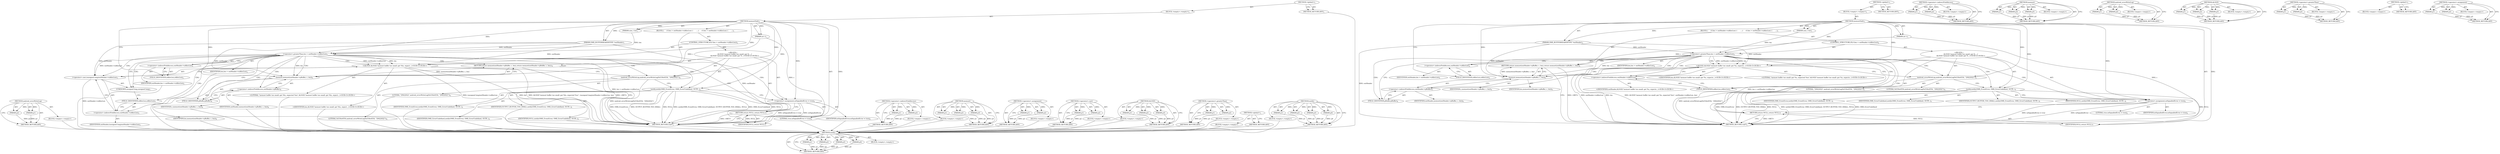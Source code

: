 digraph "&lt;operator&gt;.assignment" {
vulnerable_98 [label=<(METHOD,android_errorWriteLog)>];
vulnerable_99 [label=<(PARAM,p1)>];
vulnerable_100 [label=<(PARAM,p2)>];
vulnerable_101 [label=<(BLOCK,&lt;empty&gt;,&lt;empty&gt;)>];
vulnerable_102 [label=<(METHOD_RETURN,ANY)>];
vulnerable_6 [label=<(METHOD,&lt;global&gt;)<SUB>1</SUB>>];
vulnerable_7 [label=<(BLOCK,&lt;empty&gt;,&lt;empty&gt;)<SUB>1</SUB>>];
vulnerable_8 [label=<(METHOD,memsetSafe)<SUB>1</SUB>>];
vulnerable_9 [label=<(PARAM,OMX_BUFFERHEADERTYPE *outHeader)<SUB>1</SUB>>];
vulnerable_10 [label=<(PARAM,int c)<SUB>1</SUB>>];
vulnerable_11 [label=<(PARAM,size_t len)<SUB>1</SUB>>];
vulnerable_12 [label=<(BLOCK,{
     if (len &gt; outHeader-&gt;nAllocLen) {
      ...,{
     if (len &gt; outHeader-&gt;nAllocLen) {
      ...)<SUB>1</SUB>>];
vulnerable_13 [label=<(CONTROL_STRUCTURE,IF,if (len &gt; outHeader-&gt;nAllocLen))<SUB>2</SUB>>];
vulnerable_14 [label=<(&lt;operator&gt;.greaterThan,len &gt; outHeader-&gt;nAllocLen)<SUB>2</SUB>>];
vulnerable_15 [label=<(IDENTIFIER,len,len &gt; outHeader-&gt;nAllocLen)<SUB>2</SUB>>];
vulnerable_16 [label=<(&lt;operator&gt;.indirectFieldAccess,outHeader-&gt;nAllocLen)<SUB>2</SUB>>];
vulnerable_17 [label=<(IDENTIFIER,outHeader,len &gt; outHeader-&gt;nAllocLen)<SUB>2</SUB>>];
vulnerable_18 [label=<(FIELD_IDENTIFIER,nAllocLen,nAllocLen)<SUB>2</SUB>>];
vulnerable_19 [label="<(BLOCK,{
        ALOGE(&quot;memset buffer too small: got %...,{
        ALOGE(&quot;memset buffer too small: got %...)<SUB>2</SUB>>"];
vulnerable_20 [label="<(ALOGE,ALOGE(&quot;memset buffer too small: got %lu, expect...)<SUB>3</SUB>>"];
vulnerable_21 [label="<(LITERAL,&quot;memset buffer too small: got %lu, expected %zu&quot;,ALOGE(&quot;memset buffer too small: got %lu, expect...)<SUB>3</SUB>>"];
vulnerable_22 [label=<(&lt;operator&gt;.cast,(unsigned long)outHeader-&gt;nAllocLen)<SUB>3</SUB>>];
vulnerable_23 [label=<(UNKNOWN,unsigned long,unsigned long)<SUB>3</SUB>>];
vulnerable_24 [label=<(&lt;operator&gt;.indirectFieldAccess,outHeader-&gt;nAllocLen)<SUB>3</SUB>>];
vulnerable_25 [label=<(IDENTIFIER,outHeader,(unsigned long)outHeader-&gt;nAllocLen)<SUB>3</SUB>>];
vulnerable_26 [label=<(FIELD_IDENTIFIER,nAllocLen,nAllocLen)<SUB>3</SUB>>];
vulnerable_27 [label="<(IDENTIFIER,len,ALOGE(&quot;memset buffer too small: got %lu, expect...)<SUB>3</SUB>>"];
vulnerable_28 [label=<(android_errorWriteLog,android_errorWriteLog(0x534e4554, &quot;29422022&quot;))<SUB>4</SUB>>];
vulnerable_29 [label=<(LITERAL,0x534e4554,android_errorWriteLog(0x534e4554, &quot;29422022&quot;))<SUB>4</SUB>>];
vulnerable_30 [label=<(LITERAL,&quot;29422022&quot;,android_errorWriteLog(0x534e4554, &quot;29422022&quot;))<SUB>4</SUB>>];
vulnerable_31 [label=<(notify,notify(OMX_EventError, OMX_ErrorUndefined, OUTP...)<SUB>5</SUB>>];
vulnerable_32 [label=<(IDENTIFIER,OMX_EventError,notify(OMX_EventError, OMX_ErrorUndefined, OUTP...)<SUB>5</SUB>>];
vulnerable_33 [label=<(IDENTIFIER,OMX_ErrorUndefined,notify(OMX_EventError, OMX_ErrorUndefined, OUTP...)<SUB>5</SUB>>];
vulnerable_34 [label=<(IDENTIFIER,OUTPUT_BUFFER_TOO_SMALL,notify(OMX_EventError, OMX_ErrorUndefined, OUTP...)<SUB>5</SUB>>];
vulnerable_35 [label=<(IDENTIFIER,NULL,notify(OMX_EventError, OMX_ErrorUndefined, OUTP...)<SUB>5</SUB>>];
vulnerable_36 [label=<(&lt;operator&gt;.assignment,mSignalledError = true)<SUB>6</SUB>>];
vulnerable_37 [label=<(IDENTIFIER,mSignalledError,mSignalledError = true)<SUB>6</SUB>>];
vulnerable_38 [label=<(LITERAL,true,mSignalledError = true)<SUB>6</SUB>>];
vulnerable_39 [label=<(RETURN,return NULL;,return NULL;)<SUB>7</SUB>>];
vulnerable_40 [label=<(IDENTIFIER,NULL,return NULL;)<SUB>7</SUB>>];
vulnerable_41 [label=<(RETURN,return memset(outHeader-&gt;pBuffer, c, len);,return memset(outHeader-&gt;pBuffer, c, len);)<SUB>9</SUB>>];
vulnerable_42 [label=<(memset,memset(outHeader-&gt;pBuffer, c, len))<SUB>9</SUB>>];
vulnerable_43 [label=<(&lt;operator&gt;.indirectFieldAccess,outHeader-&gt;pBuffer)<SUB>9</SUB>>];
vulnerable_44 [label=<(IDENTIFIER,outHeader,memset(outHeader-&gt;pBuffer, c, len))<SUB>9</SUB>>];
vulnerable_45 [label=<(FIELD_IDENTIFIER,pBuffer,pBuffer)<SUB>9</SUB>>];
vulnerable_46 [label=<(IDENTIFIER,c,memset(outHeader-&gt;pBuffer, c, len))<SUB>9</SUB>>];
vulnerable_47 [label=<(IDENTIFIER,len,memset(outHeader-&gt;pBuffer, c, len))<SUB>9</SUB>>];
vulnerable_48 [label=<(METHOD_RETURN,void*)<SUB>1</SUB>>];
vulnerable_50 [label=<(METHOD_RETURN,ANY)<SUB>1</SUB>>];
vulnerable_82 [label=<(METHOD,&lt;operator&gt;.indirectFieldAccess)>];
vulnerable_83 [label=<(PARAM,p1)>];
vulnerable_84 [label=<(PARAM,p2)>];
vulnerable_85 [label=<(BLOCK,&lt;empty&gt;,&lt;empty&gt;)>];
vulnerable_86 [label=<(METHOD_RETURN,ANY)>];
vulnerable_115 [label=<(METHOD,memset)>];
vulnerable_116 [label=<(PARAM,p1)>];
vulnerable_117 [label=<(PARAM,p2)>];
vulnerable_118 [label=<(PARAM,p3)>];
vulnerable_119 [label=<(BLOCK,&lt;empty&gt;,&lt;empty&gt;)>];
vulnerable_120 [label=<(METHOD_RETURN,ANY)>];
vulnerable_110 [label=<(METHOD,&lt;operator&gt;.assignment)>];
vulnerable_111 [label=<(PARAM,p1)>];
vulnerable_112 [label=<(PARAM,p2)>];
vulnerable_113 [label=<(BLOCK,&lt;empty&gt;,&lt;empty&gt;)>];
vulnerable_114 [label=<(METHOD_RETURN,ANY)>];
vulnerable_93 [label=<(METHOD,&lt;operator&gt;.cast)>];
vulnerable_94 [label=<(PARAM,p1)>];
vulnerable_95 [label=<(PARAM,p2)>];
vulnerable_96 [label=<(BLOCK,&lt;empty&gt;,&lt;empty&gt;)>];
vulnerable_97 [label=<(METHOD_RETURN,ANY)>];
vulnerable_87 [label=<(METHOD,ALOGE)>];
vulnerable_88 [label=<(PARAM,p1)>];
vulnerable_89 [label=<(PARAM,p2)>];
vulnerable_90 [label=<(PARAM,p3)>];
vulnerable_91 [label=<(BLOCK,&lt;empty&gt;,&lt;empty&gt;)>];
vulnerable_92 [label=<(METHOD_RETURN,ANY)>];
vulnerable_77 [label=<(METHOD,&lt;operator&gt;.greaterThan)>];
vulnerable_78 [label=<(PARAM,p1)>];
vulnerable_79 [label=<(PARAM,p2)>];
vulnerable_80 [label=<(BLOCK,&lt;empty&gt;,&lt;empty&gt;)>];
vulnerable_81 [label=<(METHOD_RETURN,ANY)>];
vulnerable_71 [label=<(METHOD,&lt;global&gt;)<SUB>1</SUB>>];
vulnerable_72 [label=<(BLOCK,&lt;empty&gt;,&lt;empty&gt;)>];
vulnerable_73 [label=<(METHOD_RETURN,ANY)>];
vulnerable_103 [label=<(METHOD,notify)>];
vulnerable_104 [label=<(PARAM,p1)>];
vulnerable_105 [label=<(PARAM,p2)>];
vulnerable_106 [label=<(PARAM,p3)>];
vulnerable_107 [label=<(PARAM,p4)>];
vulnerable_108 [label=<(BLOCK,&lt;empty&gt;,&lt;empty&gt;)>];
vulnerable_109 [label=<(METHOD_RETURN,ANY)>];
fixed_96 [label=<(METHOD,notify)>];
fixed_97 [label=<(PARAM,p1)>];
fixed_98 [label=<(PARAM,p2)>];
fixed_99 [label=<(PARAM,p3)>];
fixed_100 [label=<(PARAM,p4)>];
fixed_101 [label=<(BLOCK,&lt;empty&gt;,&lt;empty&gt;)>];
fixed_102 [label=<(METHOD_RETURN,ANY)>];
fixed_6 [label=<(METHOD,&lt;global&gt;)<SUB>1</SUB>>];
fixed_7 [label=<(BLOCK,&lt;empty&gt;,&lt;empty&gt;)<SUB>1</SUB>>];
fixed_8 [label=<(METHOD,memsetSafe)<SUB>1</SUB>>];
fixed_9 [label=<(PARAM,OMX_BUFFERHEADERTYPE *outHeader)<SUB>1</SUB>>];
fixed_10 [label=<(PARAM,int c)<SUB>1</SUB>>];
fixed_11 [label=<(PARAM,size_t len)<SUB>1</SUB>>];
fixed_12 [label=<(BLOCK,{
     if (len &gt; outHeader-&gt;nAllocLen) {
      ...,{
     if (len &gt; outHeader-&gt;nAllocLen) {
      ...)<SUB>1</SUB>>];
fixed_13 [label=<(CONTROL_STRUCTURE,IF,if (len &gt; outHeader-&gt;nAllocLen))<SUB>2</SUB>>];
fixed_14 [label=<(&lt;operator&gt;.greaterThan,len &gt; outHeader-&gt;nAllocLen)<SUB>2</SUB>>];
fixed_15 [label=<(IDENTIFIER,len,len &gt; outHeader-&gt;nAllocLen)<SUB>2</SUB>>];
fixed_16 [label=<(&lt;operator&gt;.indirectFieldAccess,outHeader-&gt;nAllocLen)<SUB>2</SUB>>];
fixed_17 [label=<(IDENTIFIER,outHeader,len &gt; outHeader-&gt;nAllocLen)<SUB>2</SUB>>];
fixed_18 [label=<(FIELD_IDENTIFIER,nAllocLen,nAllocLen)<SUB>2</SUB>>];
fixed_19 [label="<(BLOCK,{
        ALOGE(&quot;memset buffer too small: got %...,{
        ALOGE(&quot;memset buffer too small: got %...)<SUB>2</SUB>>"];
fixed_20 [label="<(ALOGE,ALOGE(&quot;memset buffer too small: got %u, expecte...)<SUB>3</SUB>>"];
fixed_21 [label="<(LITERAL,&quot;memset buffer too small: got %u, expected %zu&quot;,ALOGE(&quot;memset buffer too small: got %u, expecte...)<SUB>3</SUB>>"];
fixed_22 [label=<(&lt;operator&gt;.indirectFieldAccess,outHeader-&gt;nAllocLen)<SUB>3</SUB>>];
fixed_23 [label="<(IDENTIFIER,outHeader,ALOGE(&quot;memset buffer too small: got %u, expecte...)<SUB>3</SUB>>"];
fixed_24 [label=<(FIELD_IDENTIFIER,nAllocLen,nAllocLen)<SUB>3</SUB>>];
fixed_25 [label="<(IDENTIFIER,len,ALOGE(&quot;memset buffer too small: got %u, expecte...)<SUB>3</SUB>>"];
fixed_26 [label=<(android_errorWriteLog,android_errorWriteLog(0x534e4554, &quot;29422022&quot;))<SUB>4</SUB>>];
fixed_27 [label=<(LITERAL,0x534e4554,android_errorWriteLog(0x534e4554, &quot;29422022&quot;))<SUB>4</SUB>>];
fixed_28 [label=<(LITERAL,&quot;29422022&quot;,android_errorWriteLog(0x534e4554, &quot;29422022&quot;))<SUB>4</SUB>>];
fixed_29 [label=<(notify,notify(OMX_EventError, OMX_ErrorUndefined, OUTP...)<SUB>5</SUB>>];
fixed_30 [label=<(IDENTIFIER,OMX_EventError,notify(OMX_EventError, OMX_ErrorUndefined, OUTP...)<SUB>5</SUB>>];
fixed_31 [label=<(IDENTIFIER,OMX_ErrorUndefined,notify(OMX_EventError, OMX_ErrorUndefined, OUTP...)<SUB>5</SUB>>];
fixed_32 [label=<(IDENTIFIER,OUTPUT_BUFFER_TOO_SMALL,notify(OMX_EventError, OMX_ErrorUndefined, OUTP...)<SUB>5</SUB>>];
fixed_33 [label=<(IDENTIFIER,NULL,notify(OMX_EventError, OMX_ErrorUndefined, OUTP...)<SUB>5</SUB>>];
fixed_34 [label=<(&lt;operator&gt;.assignment,mSignalledError = true)<SUB>6</SUB>>];
fixed_35 [label=<(IDENTIFIER,mSignalledError,mSignalledError = true)<SUB>6</SUB>>];
fixed_36 [label=<(LITERAL,true,mSignalledError = true)<SUB>6</SUB>>];
fixed_37 [label=<(RETURN,return NULL;,return NULL;)<SUB>7</SUB>>];
fixed_38 [label=<(IDENTIFIER,NULL,return NULL;)<SUB>7</SUB>>];
fixed_39 [label=<(RETURN,return memset(outHeader-&gt;pBuffer, c, len);,return memset(outHeader-&gt;pBuffer, c, len);)<SUB>9</SUB>>];
fixed_40 [label=<(memset,memset(outHeader-&gt;pBuffer, c, len))<SUB>9</SUB>>];
fixed_41 [label=<(&lt;operator&gt;.indirectFieldAccess,outHeader-&gt;pBuffer)<SUB>9</SUB>>];
fixed_42 [label=<(IDENTIFIER,outHeader,memset(outHeader-&gt;pBuffer, c, len))<SUB>9</SUB>>];
fixed_43 [label=<(FIELD_IDENTIFIER,pBuffer,pBuffer)<SUB>9</SUB>>];
fixed_44 [label=<(IDENTIFIER,c,memset(outHeader-&gt;pBuffer, c, len))<SUB>9</SUB>>];
fixed_45 [label=<(IDENTIFIER,len,memset(outHeader-&gt;pBuffer, c, len))<SUB>9</SUB>>];
fixed_46 [label=<(METHOD_RETURN,void*)<SUB>1</SUB>>];
fixed_48 [label=<(METHOD_RETURN,ANY)<SUB>1</SUB>>];
fixed_80 [label=<(METHOD,&lt;operator&gt;.indirectFieldAccess)>];
fixed_81 [label=<(PARAM,p1)>];
fixed_82 [label=<(PARAM,p2)>];
fixed_83 [label=<(BLOCK,&lt;empty&gt;,&lt;empty&gt;)>];
fixed_84 [label=<(METHOD_RETURN,ANY)>];
fixed_108 [label=<(METHOD,memset)>];
fixed_109 [label=<(PARAM,p1)>];
fixed_110 [label=<(PARAM,p2)>];
fixed_111 [label=<(PARAM,p3)>];
fixed_112 [label=<(BLOCK,&lt;empty&gt;,&lt;empty&gt;)>];
fixed_113 [label=<(METHOD_RETURN,ANY)>];
fixed_91 [label=<(METHOD,android_errorWriteLog)>];
fixed_92 [label=<(PARAM,p1)>];
fixed_93 [label=<(PARAM,p2)>];
fixed_94 [label=<(BLOCK,&lt;empty&gt;,&lt;empty&gt;)>];
fixed_95 [label=<(METHOD_RETURN,ANY)>];
fixed_85 [label=<(METHOD,ALOGE)>];
fixed_86 [label=<(PARAM,p1)>];
fixed_87 [label=<(PARAM,p2)>];
fixed_88 [label=<(PARAM,p3)>];
fixed_89 [label=<(BLOCK,&lt;empty&gt;,&lt;empty&gt;)>];
fixed_90 [label=<(METHOD_RETURN,ANY)>];
fixed_75 [label=<(METHOD,&lt;operator&gt;.greaterThan)>];
fixed_76 [label=<(PARAM,p1)>];
fixed_77 [label=<(PARAM,p2)>];
fixed_78 [label=<(BLOCK,&lt;empty&gt;,&lt;empty&gt;)>];
fixed_79 [label=<(METHOD_RETURN,ANY)>];
fixed_69 [label=<(METHOD,&lt;global&gt;)<SUB>1</SUB>>];
fixed_70 [label=<(BLOCK,&lt;empty&gt;,&lt;empty&gt;)>];
fixed_71 [label=<(METHOD_RETURN,ANY)>];
fixed_103 [label=<(METHOD,&lt;operator&gt;.assignment)>];
fixed_104 [label=<(PARAM,p1)>];
fixed_105 [label=<(PARAM,p2)>];
fixed_106 [label=<(BLOCK,&lt;empty&gt;,&lt;empty&gt;)>];
fixed_107 [label=<(METHOD_RETURN,ANY)>];
vulnerable_98 -> vulnerable_99  [key=0, label="AST: "];
vulnerable_98 -> vulnerable_99  [key=1, label="DDG: "];
vulnerable_98 -> vulnerable_101  [key=0, label="AST: "];
vulnerable_98 -> vulnerable_100  [key=0, label="AST: "];
vulnerable_98 -> vulnerable_100  [key=1, label="DDG: "];
vulnerable_98 -> vulnerable_102  [key=0, label="AST: "];
vulnerable_98 -> vulnerable_102  [key=1, label="CFG: "];
vulnerable_99 -> vulnerable_102  [key=0, label="DDG: p1"];
vulnerable_100 -> vulnerable_102  [key=0, label="DDG: p2"];
vulnerable_101 -> fixed_96  [key=0];
vulnerable_102 -> fixed_96  [key=0];
vulnerable_6 -> vulnerable_7  [key=0, label="AST: "];
vulnerable_6 -> vulnerable_50  [key=0, label="AST: "];
vulnerable_6 -> vulnerable_50  [key=1, label="CFG: "];
vulnerable_7 -> vulnerable_8  [key=0, label="AST: "];
vulnerable_8 -> vulnerable_9  [key=0, label="AST: "];
vulnerable_8 -> vulnerable_9  [key=1, label="DDG: "];
vulnerable_8 -> vulnerable_10  [key=0, label="AST: "];
vulnerable_8 -> vulnerable_10  [key=1, label="DDG: "];
vulnerable_8 -> vulnerable_11  [key=0, label="AST: "];
vulnerable_8 -> vulnerable_11  [key=1, label="DDG: "];
vulnerable_8 -> vulnerable_12  [key=0, label="AST: "];
vulnerable_8 -> vulnerable_48  [key=0, label="AST: "];
vulnerable_8 -> vulnerable_18  [key=0, label="CFG: "];
vulnerable_8 -> vulnerable_14  [key=0, label="DDG: "];
vulnerable_8 -> vulnerable_36  [key=0, label="DDG: "];
vulnerable_8 -> vulnerable_42  [key=0, label="DDG: "];
vulnerable_8 -> vulnerable_20  [key=0, label="DDG: "];
vulnerable_8 -> vulnerable_28  [key=0, label="DDG: "];
vulnerable_8 -> vulnerable_31  [key=0, label="DDG: "];
vulnerable_8 -> vulnerable_40  [key=0, label="DDG: "];
vulnerable_9 -> vulnerable_48  [key=0, label="DDG: outHeader"];
vulnerable_9 -> vulnerable_14  [key=0, label="DDG: outHeader"];
vulnerable_9 -> vulnerable_42  [key=0, label="DDG: outHeader"];
vulnerable_9 -> vulnerable_20  [key=0, label="DDG: outHeader"];
vulnerable_9 -> vulnerable_22  [key=0, label="DDG: outHeader"];
vulnerable_10 -> vulnerable_48  [key=0, label="DDG: c"];
vulnerable_10 -> vulnerable_42  [key=0, label="DDG: c"];
vulnerable_11 -> vulnerable_14  [key=0, label="DDG: len"];
vulnerable_12 -> vulnerable_13  [key=0, label="AST: "];
vulnerable_12 -> vulnerable_41  [key=0, label="AST: "];
vulnerable_13 -> vulnerable_14  [key=0, label="AST: "];
vulnerable_13 -> vulnerable_19  [key=0, label="AST: "];
vulnerable_14 -> vulnerable_15  [key=0, label="AST: "];
vulnerable_14 -> vulnerable_16  [key=0, label="AST: "];
vulnerable_14 -> vulnerable_23  [key=0, label="CFG: "];
vulnerable_14 -> vulnerable_23  [key=1, label="CDG: "];
vulnerable_14 -> vulnerable_45  [key=0, label="CFG: "];
vulnerable_14 -> vulnerable_45  [key=1, label="CDG: "];
vulnerable_14 -> vulnerable_48  [key=0, label="DDG: len &gt; outHeader-&gt;nAllocLen"];
vulnerable_14 -> vulnerable_42  [key=0, label="DDG: len"];
vulnerable_14 -> vulnerable_42  [key=1, label="CDG: "];
vulnerable_14 -> vulnerable_20  [key=0, label="DDG: outHeader-&gt;nAllocLen"];
vulnerable_14 -> vulnerable_20  [key=1, label="DDG: len"];
vulnerable_14 -> vulnerable_20  [key=2, label="CDG: "];
vulnerable_14 -> vulnerable_22  [key=0, label="DDG: outHeader-&gt;nAllocLen"];
vulnerable_14 -> vulnerable_22  [key=1, label="CDG: "];
vulnerable_14 -> vulnerable_24  [key=0, label="CDG: "];
vulnerable_14 -> vulnerable_26  [key=0, label="CDG: "];
vulnerable_14 -> vulnerable_28  [key=0, label="CDG: "];
vulnerable_14 -> vulnerable_36  [key=0, label="CDG: "];
vulnerable_14 -> vulnerable_41  [key=0, label="CDG: "];
vulnerable_14 -> vulnerable_39  [key=0, label="CDG: "];
vulnerable_14 -> vulnerable_31  [key=0, label="CDG: "];
vulnerable_14 -> vulnerable_43  [key=0, label="CDG: "];
vulnerable_15 -> fixed_96  [key=0];
vulnerable_16 -> vulnerable_17  [key=0, label="AST: "];
vulnerable_16 -> vulnerable_18  [key=0, label="AST: "];
vulnerable_16 -> vulnerable_14  [key=0, label="CFG: "];
vulnerable_17 -> fixed_96  [key=0];
vulnerable_18 -> vulnerable_16  [key=0, label="CFG: "];
vulnerable_19 -> vulnerable_20  [key=0, label="AST: "];
vulnerable_19 -> vulnerable_28  [key=0, label="AST: "];
vulnerable_19 -> vulnerable_31  [key=0, label="AST: "];
vulnerable_19 -> vulnerable_36  [key=0, label="AST: "];
vulnerable_19 -> vulnerable_39  [key=0, label="AST: "];
vulnerable_20 -> vulnerable_21  [key=0, label="AST: "];
vulnerable_20 -> vulnerable_22  [key=0, label="AST: "];
vulnerable_20 -> vulnerable_27  [key=0, label="AST: "];
vulnerable_20 -> vulnerable_28  [key=0, label="CFG: "];
vulnerable_20 -> vulnerable_48  [key=0, label="DDG: (unsigned long)outHeader-&gt;nAllocLen"];
vulnerable_20 -> vulnerable_48  [key=1, label="DDG: len"];
vulnerable_20 -> vulnerable_48  [key=2, label="DDG: ALOGE(&quot;memset buffer too small: got %lu, expected %zu&quot;, (unsigned long)outHeader-&gt;nAllocLen, len)"];
vulnerable_21 -> fixed_96  [key=0];
vulnerable_22 -> vulnerable_23  [key=0, label="AST: "];
vulnerable_22 -> vulnerable_24  [key=0, label="AST: "];
vulnerable_22 -> vulnerable_20  [key=0, label="CFG: "];
vulnerable_22 -> vulnerable_48  [key=0, label="DDG: outHeader-&gt;nAllocLen"];
vulnerable_23 -> vulnerable_26  [key=0, label="CFG: "];
vulnerable_24 -> vulnerable_25  [key=0, label="AST: "];
vulnerable_24 -> vulnerable_26  [key=0, label="AST: "];
vulnerable_24 -> vulnerable_22  [key=0, label="CFG: "];
vulnerable_25 -> fixed_96  [key=0];
vulnerable_26 -> vulnerable_24  [key=0, label="CFG: "];
vulnerable_27 -> fixed_96  [key=0];
vulnerable_28 -> vulnerable_29  [key=0, label="AST: "];
vulnerable_28 -> vulnerable_30  [key=0, label="AST: "];
vulnerable_28 -> vulnerable_31  [key=0, label="CFG: "];
vulnerable_28 -> vulnerable_48  [key=0, label="DDG: android_errorWriteLog(0x534e4554, &quot;29422022&quot;)"];
vulnerable_29 -> fixed_96  [key=0];
vulnerable_30 -> fixed_96  [key=0];
vulnerable_31 -> vulnerable_32  [key=0, label="AST: "];
vulnerable_31 -> vulnerable_33  [key=0, label="AST: "];
vulnerable_31 -> vulnerable_34  [key=0, label="AST: "];
vulnerable_31 -> vulnerable_35  [key=0, label="AST: "];
vulnerable_31 -> vulnerable_36  [key=0, label="CFG: "];
vulnerable_31 -> vulnerable_48  [key=0, label="DDG: OMX_EventError"];
vulnerable_31 -> vulnerable_48  [key=1, label="DDG: OUTPUT_BUFFER_TOO_SMALL"];
vulnerable_31 -> vulnerable_48  [key=2, label="DDG: NULL"];
vulnerable_31 -> vulnerable_48  [key=3, label="DDG: notify(OMX_EventError, OMX_ErrorUndefined, OUTPUT_BUFFER_TOO_SMALL, NULL)"];
vulnerable_31 -> vulnerable_48  [key=4, label="DDG: OMX_ErrorUndefined"];
vulnerable_31 -> vulnerable_40  [key=0, label="DDG: NULL"];
vulnerable_32 -> fixed_96  [key=0];
vulnerable_33 -> fixed_96  [key=0];
vulnerable_34 -> fixed_96  [key=0];
vulnerable_35 -> fixed_96  [key=0];
vulnerable_36 -> vulnerable_37  [key=0, label="AST: "];
vulnerable_36 -> vulnerable_38  [key=0, label="AST: "];
vulnerable_36 -> vulnerable_39  [key=0, label="CFG: "];
vulnerable_36 -> vulnerable_48  [key=0, label="DDG: mSignalledError = true"];
vulnerable_36 -> vulnerable_48  [key=1, label="DDG: mSignalledError"];
vulnerable_37 -> fixed_96  [key=0];
vulnerable_38 -> fixed_96  [key=0];
vulnerable_39 -> vulnerable_40  [key=0, label="AST: "];
vulnerable_39 -> vulnerable_48  [key=0, label="CFG: "];
vulnerable_39 -> vulnerable_48  [key=1, label="DDG: &lt;RET&gt;"];
vulnerable_40 -> vulnerable_39  [key=0, label="DDG: NULL"];
vulnerable_41 -> vulnerable_42  [key=0, label="AST: "];
vulnerable_41 -> vulnerable_48  [key=0, label="CFG: "];
vulnerable_41 -> vulnerable_48  [key=1, label="DDG: &lt;RET&gt;"];
vulnerable_42 -> vulnerable_43  [key=0, label="AST: "];
vulnerable_42 -> vulnerable_46  [key=0, label="AST: "];
vulnerable_42 -> vulnerable_47  [key=0, label="AST: "];
vulnerable_42 -> vulnerable_41  [key=0, label="CFG: "];
vulnerable_42 -> vulnerable_41  [key=1, label="DDG: memset(outHeader-&gt;pBuffer, c, len)"];
vulnerable_43 -> vulnerable_44  [key=0, label="AST: "];
vulnerable_43 -> vulnerable_45  [key=0, label="AST: "];
vulnerable_43 -> vulnerable_42  [key=0, label="CFG: "];
vulnerable_44 -> fixed_96  [key=0];
vulnerable_45 -> vulnerable_43  [key=0, label="CFG: "];
vulnerable_46 -> fixed_96  [key=0];
vulnerable_47 -> fixed_96  [key=0];
vulnerable_48 -> fixed_96  [key=0];
vulnerable_50 -> fixed_96  [key=0];
vulnerable_82 -> vulnerable_83  [key=0, label="AST: "];
vulnerable_82 -> vulnerable_83  [key=1, label="DDG: "];
vulnerable_82 -> vulnerable_85  [key=0, label="AST: "];
vulnerable_82 -> vulnerable_84  [key=0, label="AST: "];
vulnerable_82 -> vulnerable_84  [key=1, label="DDG: "];
vulnerable_82 -> vulnerable_86  [key=0, label="AST: "];
vulnerable_82 -> vulnerable_86  [key=1, label="CFG: "];
vulnerable_83 -> vulnerable_86  [key=0, label="DDG: p1"];
vulnerable_84 -> vulnerable_86  [key=0, label="DDG: p2"];
vulnerable_85 -> fixed_96  [key=0];
vulnerable_86 -> fixed_96  [key=0];
vulnerable_115 -> vulnerable_116  [key=0, label="AST: "];
vulnerable_115 -> vulnerable_116  [key=1, label="DDG: "];
vulnerable_115 -> vulnerable_119  [key=0, label="AST: "];
vulnerable_115 -> vulnerable_117  [key=0, label="AST: "];
vulnerable_115 -> vulnerable_117  [key=1, label="DDG: "];
vulnerable_115 -> vulnerable_120  [key=0, label="AST: "];
vulnerable_115 -> vulnerable_120  [key=1, label="CFG: "];
vulnerable_115 -> vulnerable_118  [key=0, label="AST: "];
vulnerable_115 -> vulnerable_118  [key=1, label="DDG: "];
vulnerable_116 -> vulnerable_120  [key=0, label="DDG: p1"];
vulnerable_117 -> vulnerable_120  [key=0, label="DDG: p2"];
vulnerable_118 -> vulnerable_120  [key=0, label="DDG: p3"];
vulnerable_119 -> fixed_96  [key=0];
vulnerable_120 -> fixed_96  [key=0];
vulnerable_110 -> vulnerable_111  [key=0, label="AST: "];
vulnerable_110 -> vulnerable_111  [key=1, label="DDG: "];
vulnerable_110 -> vulnerable_113  [key=0, label="AST: "];
vulnerable_110 -> vulnerable_112  [key=0, label="AST: "];
vulnerable_110 -> vulnerable_112  [key=1, label="DDG: "];
vulnerable_110 -> vulnerable_114  [key=0, label="AST: "];
vulnerable_110 -> vulnerable_114  [key=1, label="CFG: "];
vulnerable_111 -> vulnerable_114  [key=0, label="DDG: p1"];
vulnerable_112 -> vulnerable_114  [key=0, label="DDG: p2"];
vulnerable_113 -> fixed_96  [key=0];
vulnerable_114 -> fixed_96  [key=0];
vulnerable_93 -> vulnerable_94  [key=0, label="AST: "];
vulnerable_93 -> vulnerable_94  [key=1, label="DDG: "];
vulnerable_93 -> vulnerable_96  [key=0, label="AST: "];
vulnerable_93 -> vulnerable_95  [key=0, label="AST: "];
vulnerable_93 -> vulnerable_95  [key=1, label="DDG: "];
vulnerable_93 -> vulnerable_97  [key=0, label="AST: "];
vulnerable_93 -> vulnerable_97  [key=1, label="CFG: "];
vulnerable_94 -> vulnerable_97  [key=0, label="DDG: p1"];
vulnerable_95 -> vulnerable_97  [key=0, label="DDG: p2"];
vulnerable_96 -> fixed_96  [key=0];
vulnerable_97 -> fixed_96  [key=0];
vulnerable_87 -> vulnerable_88  [key=0, label="AST: "];
vulnerable_87 -> vulnerable_88  [key=1, label="DDG: "];
vulnerable_87 -> vulnerable_91  [key=0, label="AST: "];
vulnerable_87 -> vulnerable_89  [key=0, label="AST: "];
vulnerable_87 -> vulnerable_89  [key=1, label="DDG: "];
vulnerable_87 -> vulnerable_92  [key=0, label="AST: "];
vulnerable_87 -> vulnerable_92  [key=1, label="CFG: "];
vulnerable_87 -> vulnerable_90  [key=0, label="AST: "];
vulnerable_87 -> vulnerable_90  [key=1, label="DDG: "];
vulnerable_88 -> vulnerable_92  [key=0, label="DDG: p1"];
vulnerable_89 -> vulnerable_92  [key=0, label="DDG: p2"];
vulnerable_90 -> vulnerable_92  [key=0, label="DDG: p3"];
vulnerable_91 -> fixed_96  [key=0];
vulnerable_92 -> fixed_96  [key=0];
vulnerable_77 -> vulnerable_78  [key=0, label="AST: "];
vulnerable_77 -> vulnerable_78  [key=1, label="DDG: "];
vulnerable_77 -> vulnerable_80  [key=0, label="AST: "];
vulnerable_77 -> vulnerable_79  [key=0, label="AST: "];
vulnerable_77 -> vulnerable_79  [key=1, label="DDG: "];
vulnerable_77 -> vulnerable_81  [key=0, label="AST: "];
vulnerable_77 -> vulnerable_81  [key=1, label="CFG: "];
vulnerable_78 -> vulnerable_81  [key=0, label="DDG: p1"];
vulnerable_79 -> vulnerable_81  [key=0, label="DDG: p2"];
vulnerable_80 -> fixed_96  [key=0];
vulnerable_81 -> fixed_96  [key=0];
vulnerable_71 -> vulnerable_72  [key=0, label="AST: "];
vulnerable_71 -> vulnerable_73  [key=0, label="AST: "];
vulnerable_71 -> vulnerable_73  [key=1, label="CFG: "];
vulnerable_72 -> fixed_96  [key=0];
vulnerable_73 -> fixed_96  [key=0];
vulnerable_103 -> vulnerable_104  [key=0, label="AST: "];
vulnerable_103 -> vulnerable_104  [key=1, label="DDG: "];
vulnerable_103 -> vulnerable_108  [key=0, label="AST: "];
vulnerable_103 -> vulnerable_105  [key=0, label="AST: "];
vulnerable_103 -> vulnerable_105  [key=1, label="DDG: "];
vulnerable_103 -> vulnerable_109  [key=0, label="AST: "];
vulnerable_103 -> vulnerable_109  [key=1, label="CFG: "];
vulnerable_103 -> vulnerable_106  [key=0, label="AST: "];
vulnerable_103 -> vulnerable_106  [key=1, label="DDG: "];
vulnerable_103 -> vulnerable_107  [key=0, label="AST: "];
vulnerable_103 -> vulnerable_107  [key=1, label="DDG: "];
vulnerable_104 -> vulnerable_109  [key=0, label="DDG: p1"];
vulnerable_105 -> vulnerable_109  [key=0, label="DDG: p2"];
vulnerable_106 -> vulnerable_109  [key=0, label="DDG: p3"];
vulnerable_107 -> vulnerable_109  [key=0, label="DDG: p4"];
vulnerable_108 -> fixed_96  [key=0];
vulnerable_109 -> fixed_96  [key=0];
fixed_96 -> fixed_97  [key=0, label="AST: "];
fixed_96 -> fixed_97  [key=1, label="DDG: "];
fixed_96 -> fixed_101  [key=0, label="AST: "];
fixed_96 -> fixed_98  [key=0, label="AST: "];
fixed_96 -> fixed_98  [key=1, label="DDG: "];
fixed_96 -> fixed_102  [key=0, label="AST: "];
fixed_96 -> fixed_102  [key=1, label="CFG: "];
fixed_96 -> fixed_99  [key=0, label="AST: "];
fixed_96 -> fixed_99  [key=1, label="DDG: "];
fixed_96 -> fixed_100  [key=0, label="AST: "];
fixed_96 -> fixed_100  [key=1, label="DDG: "];
fixed_97 -> fixed_102  [key=0, label="DDG: p1"];
fixed_98 -> fixed_102  [key=0, label="DDG: p2"];
fixed_99 -> fixed_102  [key=0, label="DDG: p3"];
fixed_100 -> fixed_102  [key=0, label="DDG: p4"];
fixed_6 -> fixed_7  [key=0, label="AST: "];
fixed_6 -> fixed_48  [key=0, label="AST: "];
fixed_6 -> fixed_48  [key=1, label="CFG: "];
fixed_7 -> fixed_8  [key=0, label="AST: "];
fixed_8 -> fixed_9  [key=0, label="AST: "];
fixed_8 -> fixed_9  [key=1, label="DDG: "];
fixed_8 -> fixed_10  [key=0, label="AST: "];
fixed_8 -> fixed_10  [key=1, label="DDG: "];
fixed_8 -> fixed_11  [key=0, label="AST: "];
fixed_8 -> fixed_11  [key=1, label="DDG: "];
fixed_8 -> fixed_12  [key=0, label="AST: "];
fixed_8 -> fixed_46  [key=0, label="AST: "];
fixed_8 -> fixed_18  [key=0, label="CFG: "];
fixed_8 -> fixed_14  [key=0, label="DDG: "];
fixed_8 -> fixed_34  [key=0, label="DDG: "];
fixed_8 -> fixed_40  [key=0, label="DDG: "];
fixed_8 -> fixed_20  [key=0, label="DDG: "];
fixed_8 -> fixed_26  [key=0, label="DDG: "];
fixed_8 -> fixed_29  [key=0, label="DDG: "];
fixed_8 -> fixed_38  [key=0, label="DDG: "];
fixed_9 -> fixed_46  [key=0, label="DDG: outHeader"];
fixed_9 -> fixed_14  [key=0, label="DDG: outHeader"];
fixed_9 -> fixed_40  [key=0, label="DDG: outHeader"];
fixed_9 -> fixed_20  [key=0, label="DDG: outHeader"];
fixed_10 -> fixed_46  [key=0, label="DDG: c"];
fixed_10 -> fixed_40  [key=0, label="DDG: c"];
fixed_11 -> fixed_14  [key=0, label="DDG: len"];
fixed_12 -> fixed_13  [key=0, label="AST: "];
fixed_12 -> fixed_39  [key=0, label="AST: "];
fixed_13 -> fixed_14  [key=0, label="AST: "];
fixed_13 -> fixed_19  [key=0, label="AST: "];
fixed_14 -> fixed_15  [key=0, label="AST: "];
fixed_14 -> fixed_16  [key=0, label="AST: "];
fixed_14 -> fixed_24  [key=0, label="CFG: "];
fixed_14 -> fixed_24  [key=1, label="CDG: "];
fixed_14 -> fixed_43  [key=0, label="CFG: "];
fixed_14 -> fixed_43  [key=1, label="CDG: "];
fixed_14 -> fixed_46  [key=0, label="DDG: len &gt; outHeader-&gt;nAllocLen"];
fixed_14 -> fixed_40  [key=0, label="DDG: len"];
fixed_14 -> fixed_40  [key=1, label="CDG: "];
fixed_14 -> fixed_20  [key=0, label="DDG: outHeader-&gt;nAllocLen"];
fixed_14 -> fixed_20  [key=1, label="DDG: len"];
fixed_14 -> fixed_20  [key=2, label="CDG: "];
fixed_14 -> fixed_34  [key=0, label="CDG: "];
fixed_14 -> fixed_26  [key=0, label="CDG: "];
fixed_14 -> fixed_37  [key=0, label="CDG: "];
fixed_14 -> fixed_22  [key=0, label="CDG: "];
fixed_14 -> fixed_41  [key=0, label="CDG: "];
fixed_14 -> fixed_29  [key=0, label="CDG: "];
fixed_14 -> fixed_39  [key=0, label="CDG: "];
fixed_16 -> fixed_17  [key=0, label="AST: "];
fixed_16 -> fixed_18  [key=0, label="AST: "];
fixed_16 -> fixed_14  [key=0, label="CFG: "];
fixed_18 -> fixed_16  [key=0, label="CFG: "];
fixed_19 -> fixed_20  [key=0, label="AST: "];
fixed_19 -> fixed_26  [key=0, label="AST: "];
fixed_19 -> fixed_29  [key=0, label="AST: "];
fixed_19 -> fixed_34  [key=0, label="AST: "];
fixed_19 -> fixed_37  [key=0, label="AST: "];
fixed_20 -> fixed_21  [key=0, label="AST: "];
fixed_20 -> fixed_22  [key=0, label="AST: "];
fixed_20 -> fixed_25  [key=0, label="AST: "];
fixed_20 -> fixed_26  [key=0, label="CFG: "];
fixed_20 -> fixed_46  [key=0, label="DDG: outHeader-&gt;nAllocLen"];
fixed_20 -> fixed_46  [key=1, label="DDG: len"];
fixed_20 -> fixed_46  [key=2, label="DDG: ALOGE(&quot;memset buffer too small: got %u, expected %zu&quot;, outHeader-&gt;nAllocLen, len)"];
fixed_22 -> fixed_23  [key=0, label="AST: "];
fixed_22 -> fixed_24  [key=0, label="AST: "];
fixed_22 -> fixed_20  [key=0, label="CFG: "];
fixed_24 -> fixed_22  [key=0, label="CFG: "];
fixed_26 -> fixed_27  [key=0, label="AST: "];
fixed_26 -> fixed_28  [key=0, label="AST: "];
fixed_26 -> fixed_29  [key=0, label="CFG: "];
fixed_26 -> fixed_46  [key=0, label="DDG: android_errorWriteLog(0x534e4554, &quot;29422022&quot;)"];
fixed_29 -> fixed_30  [key=0, label="AST: "];
fixed_29 -> fixed_31  [key=0, label="AST: "];
fixed_29 -> fixed_32  [key=0, label="AST: "];
fixed_29 -> fixed_33  [key=0, label="AST: "];
fixed_29 -> fixed_34  [key=0, label="CFG: "];
fixed_29 -> fixed_46  [key=0, label="DDG: OMX_EventError"];
fixed_29 -> fixed_46  [key=1, label="DDG: OUTPUT_BUFFER_TOO_SMALL"];
fixed_29 -> fixed_46  [key=2, label="DDG: NULL"];
fixed_29 -> fixed_46  [key=3, label="DDG: notify(OMX_EventError, OMX_ErrorUndefined, OUTPUT_BUFFER_TOO_SMALL, NULL)"];
fixed_29 -> fixed_46  [key=4, label="DDG: OMX_ErrorUndefined"];
fixed_29 -> fixed_38  [key=0, label="DDG: NULL"];
fixed_34 -> fixed_35  [key=0, label="AST: "];
fixed_34 -> fixed_36  [key=0, label="AST: "];
fixed_34 -> fixed_37  [key=0, label="CFG: "];
fixed_34 -> fixed_46  [key=0, label="DDG: mSignalledError = true"];
fixed_34 -> fixed_46  [key=1, label="DDG: mSignalledError"];
fixed_37 -> fixed_38  [key=0, label="AST: "];
fixed_37 -> fixed_46  [key=0, label="CFG: "];
fixed_37 -> fixed_46  [key=1, label="DDG: &lt;RET&gt;"];
fixed_38 -> fixed_37  [key=0, label="DDG: NULL"];
fixed_39 -> fixed_40  [key=0, label="AST: "];
fixed_39 -> fixed_46  [key=0, label="CFG: "];
fixed_39 -> fixed_46  [key=1, label="DDG: &lt;RET&gt;"];
fixed_40 -> fixed_41  [key=0, label="AST: "];
fixed_40 -> fixed_44  [key=0, label="AST: "];
fixed_40 -> fixed_45  [key=0, label="AST: "];
fixed_40 -> fixed_39  [key=0, label="CFG: "];
fixed_40 -> fixed_39  [key=1, label="DDG: memset(outHeader-&gt;pBuffer, c, len)"];
fixed_41 -> fixed_42  [key=0, label="AST: "];
fixed_41 -> fixed_43  [key=0, label="AST: "];
fixed_41 -> fixed_40  [key=0, label="CFG: "];
fixed_43 -> fixed_41  [key=0, label="CFG: "];
fixed_80 -> fixed_81  [key=0, label="AST: "];
fixed_80 -> fixed_81  [key=1, label="DDG: "];
fixed_80 -> fixed_83  [key=0, label="AST: "];
fixed_80 -> fixed_82  [key=0, label="AST: "];
fixed_80 -> fixed_82  [key=1, label="DDG: "];
fixed_80 -> fixed_84  [key=0, label="AST: "];
fixed_80 -> fixed_84  [key=1, label="CFG: "];
fixed_81 -> fixed_84  [key=0, label="DDG: p1"];
fixed_82 -> fixed_84  [key=0, label="DDG: p2"];
fixed_108 -> fixed_109  [key=0, label="AST: "];
fixed_108 -> fixed_109  [key=1, label="DDG: "];
fixed_108 -> fixed_112  [key=0, label="AST: "];
fixed_108 -> fixed_110  [key=0, label="AST: "];
fixed_108 -> fixed_110  [key=1, label="DDG: "];
fixed_108 -> fixed_113  [key=0, label="AST: "];
fixed_108 -> fixed_113  [key=1, label="CFG: "];
fixed_108 -> fixed_111  [key=0, label="AST: "];
fixed_108 -> fixed_111  [key=1, label="DDG: "];
fixed_109 -> fixed_113  [key=0, label="DDG: p1"];
fixed_110 -> fixed_113  [key=0, label="DDG: p2"];
fixed_111 -> fixed_113  [key=0, label="DDG: p3"];
fixed_91 -> fixed_92  [key=0, label="AST: "];
fixed_91 -> fixed_92  [key=1, label="DDG: "];
fixed_91 -> fixed_94  [key=0, label="AST: "];
fixed_91 -> fixed_93  [key=0, label="AST: "];
fixed_91 -> fixed_93  [key=1, label="DDG: "];
fixed_91 -> fixed_95  [key=0, label="AST: "];
fixed_91 -> fixed_95  [key=1, label="CFG: "];
fixed_92 -> fixed_95  [key=0, label="DDG: p1"];
fixed_93 -> fixed_95  [key=0, label="DDG: p2"];
fixed_85 -> fixed_86  [key=0, label="AST: "];
fixed_85 -> fixed_86  [key=1, label="DDG: "];
fixed_85 -> fixed_89  [key=0, label="AST: "];
fixed_85 -> fixed_87  [key=0, label="AST: "];
fixed_85 -> fixed_87  [key=1, label="DDG: "];
fixed_85 -> fixed_90  [key=0, label="AST: "];
fixed_85 -> fixed_90  [key=1, label="CFG: "];
fixed_85 -> fixed_88  [key=0, label="AST: "];
fixed_85 -> fixed_88  [key=1, label="DDG: "];
fixed_86 -> fixed_90  [key=0, label="DDG: p1"];
fixed_87 -> fixed_90  [key=0, label="DDG: p2"];
fixed_88 -> fixed_90  [key=0, label="DDG: p3"];
fixed_75 -> fixed_76  [key=0, label="AST: "];
fixed_75 -> fixed_76  [key=1, label="DDG: "];
fixed_75 -> fixed_78  [key=0, label="AST: "];
fixed_75 -> fixed_77  [key=0, label="AST: "];
fixed_75 -> fixed_77  [key=1, label="DDG: "];
fixed_75 -> fixed_79  [key=0, label="AST: "];
fixed_75 -> fixed_79  [key=1, label="CFG: "];
fixed_76 -> fixed_79  [key=0, label="DDG: p1"];
fixed_77 -> fixed_79  [key=0, label="DDG: p2"];
fixed_69 -> fixed_70  [key=0, label="AST: "];
fixed_69 -> fixed_71  [key=0, label="AST: "];
fixed_69 -> fixed_71  [key=1, label="CFG: "];
fixed_103 -> fixed_104  [key=0, label="AST: "];
fixed_103 -> fixed_104  [key=1, label="DDG: "];
fixed_103 -> fixed_106  [key=0, label="AST: "];
fixed_103 -> fixed_105  [key=0, label="AST: "];
fixed_103 -> fixed_105  [key=1, label="DDG: "];
fixed_103 -> fixed_107  [key=0, label="AST: "];
fixed_103 -> fixed_107  [key=1, label="CFG: "];
fixed_104 -> fixed_107  [key=0, label="DDG: p1"];
fixed_105 -> fixed_107  [key=0, label="DDG: p2"];
}
